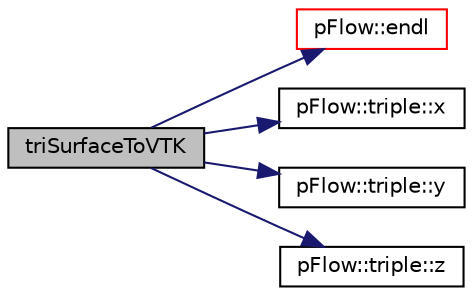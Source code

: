 digraph "triSurfaceToVTK"
{
 // LATEX_PDF_SIZE
  edge [fontname="Helvetica",fontsize="10",labelfontname="Helvetica",labelfontsize="10"];
  node [fontname="Helvetica",fontsize="10",shape=record];
  rankdir="LR";
  Node1 [label="triSurfaceToVTK",height=0.2,width=0.4,color="black", fillcolor="grey75", style="filled", fontcolor="black",tooltip=" "];
  Node1 -> Node2 [color="midnightblue",fontsize="10",style="solid",fontname="Helvetica"];
  Node2 [label="pFlow::endl",height=0.2,width=0.4,color="red", fillcolor="white", style="filled",URL="$namespacepFlow.html#aba8f0c455a3fdb4b05ad33a25b13b189",tooltip="Add newline and flush stream."];
  Node1 -> Node4 [color="midnightblue",fontsize="10",style="solid",fontname="Helvetica"];
  Node4 [label="pFlow::triple::x",height=0.2,width=0.4,color="black", fillcolor="white", style="filled",URL="$classpFlow_1_1triple.html#a2f365146ce767d3de7ae125abd193b33",tooltip="access component"];
  Node1 -> Node5 [color="midnightblue",fontsize="10",style="solid",fontname="Helvetica"];
  Node5 [label="pFlow::triple::y",height=0.2,width=0.4,color="black", fillcolor="white", style="filled",URL="$classpFlow_1_1triple.html#a28d901cc27d3756a830e4de5a484b967",tooltip="access component"];
  Node1 -> Node6 [color="midnightblue",fontsize="10",style="solid",fontname="Helvetica"];
  Node6 [label="pFlow::triple::z",height=0.2,width=0.4,color="black", fillcolor="white", style="filled",URL="$classpFlow_1_1triple.html#a5c836d3919741edf1ba805c98dbd21b7",tooltip="access component"];
}
